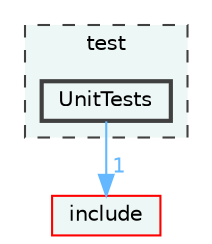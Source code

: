 digraph "test/UnitTests"
{
 // LATEX_PDF_SIZE
  bgcolor="transparent";
  edge [fontname=Helvetica,fontsize=10,labelfontname=Helvetica,labelfontsize=10];
  node [fontname=Helvetica,fontsize=10,shape=box,height=0.2,width=0.4];
  compound=true
  subgraph clusterdir_13e138d54eb8818da29c3992edef070a {
    graph [ bgcolor="#edf7f5", pencolor="grey25", label="test", fontname=Helvetica,fontsize=10 style="filled,dashed", URL="dir_13e138d54eb8818da29c3992edef070a.html",tooltip=""]
  dir_2cc58a8fccb51bb305c2a5ae5dd5865a [label="UnitTests", fillcolor="#edf7f5", color="grey25", style="filled,bold", URL="dir_2cc58a8fccb51bb305c2a5ae5dd5865a.html",tooltip=""];
  }
  dir_d44c64559bbebec7f509842c48db8b23 [label="include", fillcolor="#edf7f5", color="red", style="filled", URL="dir_d44c64559bbebec7f509842c48db8b23.html",tooltip=""];
  dir_2cc58a8fccb51bb305c2a5ae5dd5865a->dir_d44c64559bbebec7f509842c48db8b23 [headlabel="1", labeldistance=1.5 headhref="dir_000014_000005.html" href="dir_000014_000005.html" color="steelblue1" fontcolor="steelblue1"];
}
